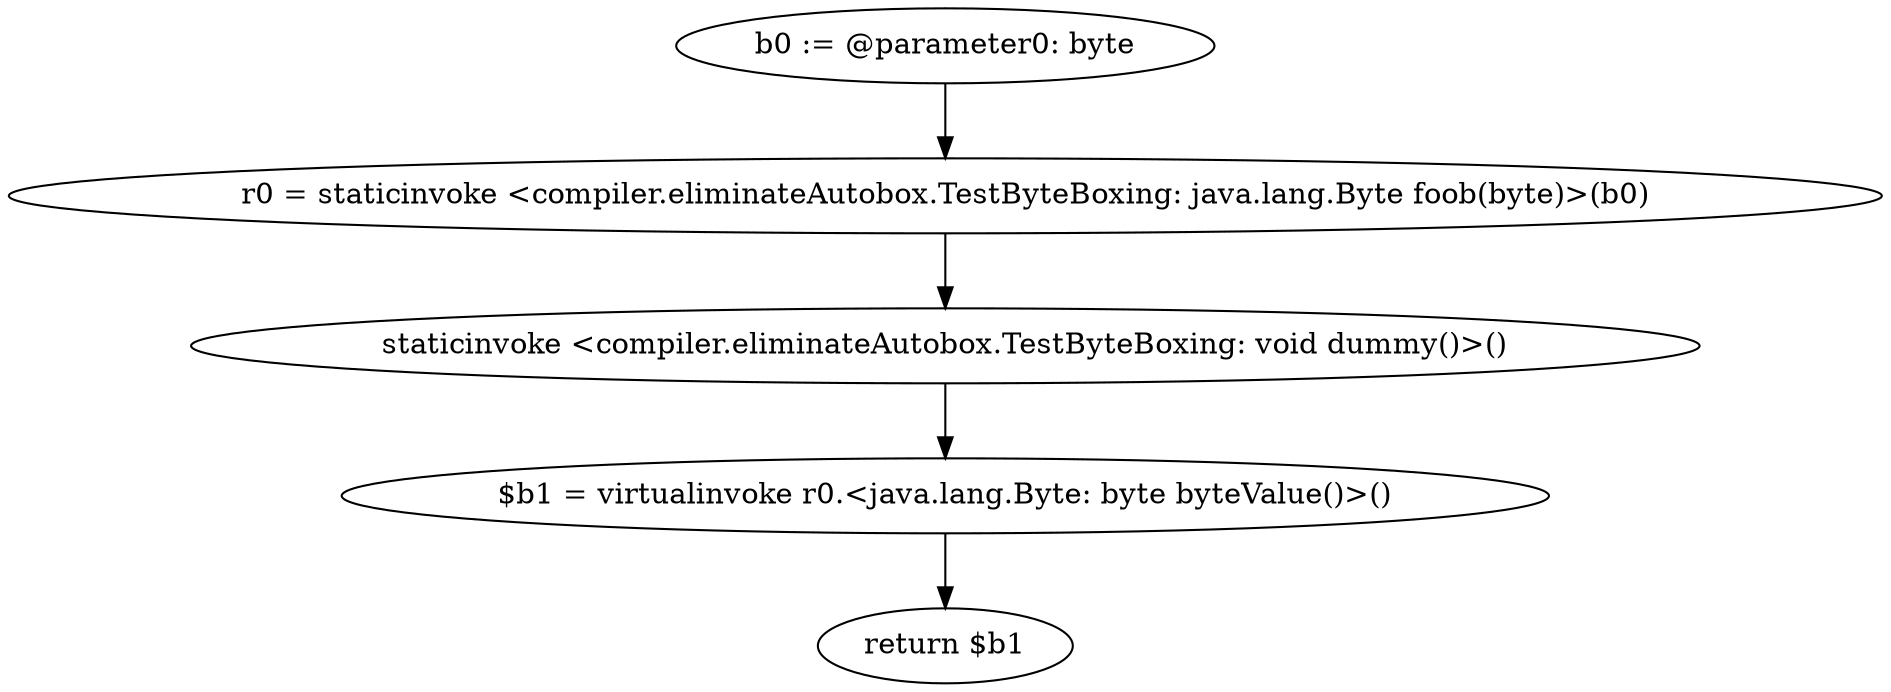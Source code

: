 digraph "unitGraph" {
    "b0 := @parameter0: byte"
    "r0 = staticinvoke <compiler.eliminateAutobox.TestByteBoxing: java.lang.Byte foob(byte)>(b0)"
    "staticinvoke <compiler.eliminateAutobox.TestByteBoxing: void dummy()>()"
    "$b1 = virtualinvoke r0.<java.lang.Byte: byte byteValue()>()"
    "return $b1"
    "b0 := @parameter0: byte"->"r0 = staticinvoke <compiler.eliminateAutobox.TestByteBoxing: java.lang.Byte foob(byte)>(b0)";
    "r0 = staticinvoke <compiler.eliminateAutobox.TestByteBoxing: java.lang.Byte foob(byte)>(b0)"->"staticinvoke <compiler.eliminateAutobox.TestByteBoxing: void dummy()>()";
    "staticinvoke <compiler.eliminateAutobox.TestByteBoxing: void dummy()>()"->"$b1 = virtualinvoke r0.<java.lang.Byte: byte byteValue()>()";
    "$b1 = virtualinvoke r0.<java.lang.Byte: byte byteValue()>()"->"return $b1";
}
